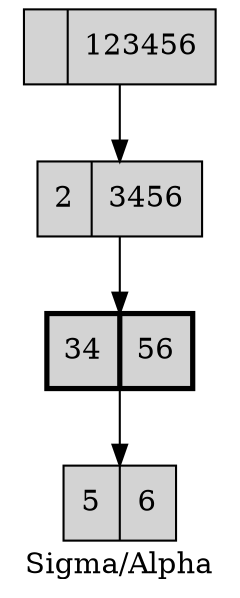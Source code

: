 digraph test12c {
 label="Sigma/Alpha"
 node [style=filled,shape = "record"];
 12 -> 234 -> 345 -> 56;
 12 [label = "|123456"];
 234 [label = "2|3456"];
 345 [penwidth=2.5,label = "34|56"];
 56 [label = "5|6"]; 
}

